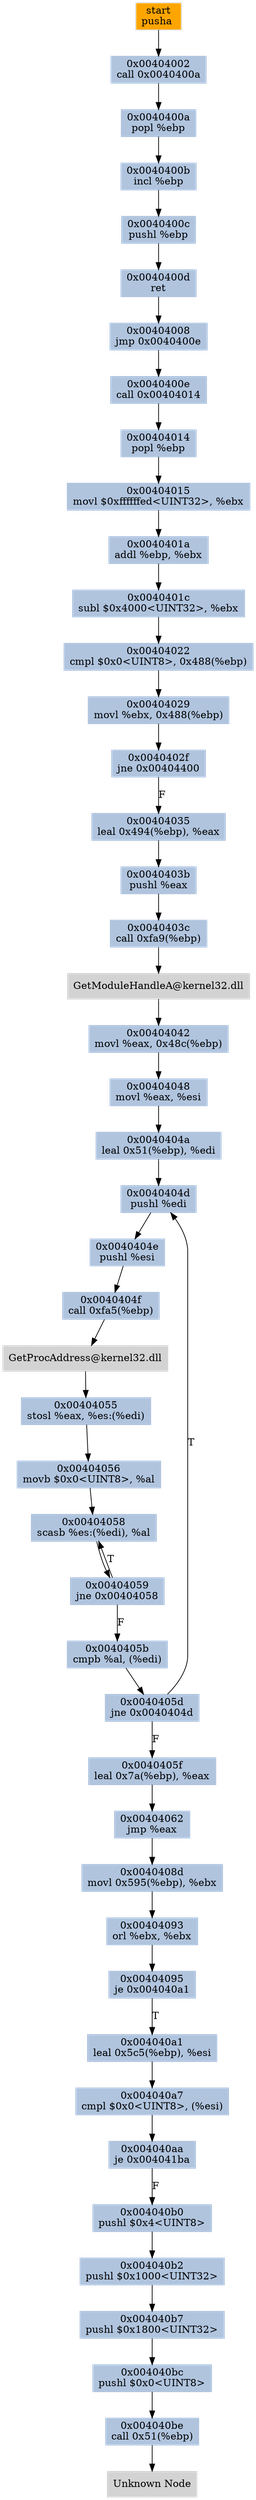 digraph G {
node[shape=rectangle,style=filled,fillcolor=lightsteelblue,color=lightsteelblue]
bgcolor="transparent"
a0x00404001pusha_[label="start\npusha ",color="lightgrey",fillcolor="orange"];
a0x00404002call_0x0040400a[label="0x00404002\ncall 0x0040400a"];
a0x0040400apopl_ebp[label="0x0040400a\npopl %ebp"];
a0x0040400bincl_ebp[label="0x0040400b\nincl %ebp"];
a0x0040400cpushl_ebp[label="0x0040400c\npushl %ebp"];
a0x0040400dret[label="0x0040400d\nret"];
a0x00404008jmp_0x0040400e[label="0x00404008\njmp 0x0040400e"];
a0x0040400ecall_0x00404014[label="0x0040400e\ncall 0x00404014"];
a0x00404014popl_ebp[label="0x00404014\npopl %ebp"];
a0x00404015movl_0xffffffedUINT32_ebx[label="0x00404015\nmovl $0xffffffed<UINT32>, %ebx"];
a0x0040401aaddl_ebp_ebx[label="0x0040401a\naddl %ebp, %ebx"];
a0x0040401csubl_0x4000UINT32_ebx[label="0x0040401c\nsubl $0x4000<UINT32>, %ebx"];
a0x00404022cmpl_0x0UINT8_0x488ebp_[label="0x00404022\ncmpl $0x0<UINT8>, 0x488(%ebp)"];
a0x00404029movl_ebx_0x488ebp_[label="0x00404029\nmovl %ebx, 0x488(%ebp)"];
a0x0040402fjne_0x00404400[label="0x0040402f\njne 0x00404400"];
a0x00404035leal_0x494ebp__eax[label="0x00404035\nleal 0x494(%ebp), %eax"];
a0x0040403bpushl_eax[label="0x0040403b\npushl %eax"];
a0x0040403ccall_0xfa9ebp_[label="0x0040403c\ncall 0xfa9(%ebp)"];
GetModuleHandleA_kernel32_dll[label="GetModuleHandleA@kernel32.dll",color="lightgrey",fillcolor="lightgrey"];
a0x00404042movl_eax_0x48cebp_[label="0x00404042\nmovl %eax, 0x48c(%ebp)"];
a0x00404048movl_eax_esi[label="0x00404048\nmovl %eax, %esi"];
a0x0040404aleal_0x51ebp__edi[label="0x0040404a\nleal 0x51(%ebp), %edi"];
a0x0040404dpushl_edi[label="0x0040404d\npushl %edi"];
a0x0040404epushl_esi[label="0x0040404e\npushl %esi"];
a0x0040404fcall_0xfa5ebp_[label="0x0040404f\ncall 0xfa5(%ebp)"];
GetProcAddress_kernel32_dll[label="GetProcAddress@kernel32.dll",color="lightgrey",fillcolor="lightgrey"];
a0x00404055stosl_eax_es_edi_[label="0x00404055\nstosl %eax, %es:(%edi)"];
a0x00404056movb_0x0UINT8_al[label="0x00404056\nmovb $0x0<UINT8>, %al"];
a0x00404058scasb_es_edi__al[label="0x00404058\nscasb %es:(%edi), %al"];
a0x00404059jne_0x00404058[label="0x00404059\njne 0x00404058"];
a0x0040405bcmpb_al_edi_[label="0x0040405b\ncmpb %al, (%edi)"];
a0x0040405djne_0x0040404d[label="0x0040405d\njne 0x0040404d"];
a0x0040405fleal_0x7aebp__eax[label="0x0040405f\nleal 0x7a(%ebp), %eax"];
a0x00404062jmp_eax[label="0x00404062\njmp %eax"];
a0x0040408dmovl_0x595ebp__ebx[label="0x0040408d\nmovl 0x595(%ebp), %ebx"];
a0x00404093orl_ebx_ebx[label="0x00404093\norl %ebx, %ebx"];
a0x00404095je_0x004040a1[label="0x00404095\nje 0x004040a1"];
a0x004040a1leal_0x5c5ebp__esi[label="0x004040a1\nleal 0x5c5(%ebp), %esi"];
a0x004040a7cmpl_0x0UINT8_esi_[label="0x004040a7\ncmpl $0x0<UINT8>, (%esi)"];
a0x004040aaje_0x004041ba[label="0x004040aa\nje 0x004041ba"];
a0x004040b0pushl_0x4UINT8[label="0x004040b0\npushl $0x4<UINT8>"];
a0x004040b2pushl_0x1000UINT32[label="0x004040b2\npushl $0x1000<UINT32>"];
a0x004040b7pushl_0x1800UINT32[label="0x004040b7\npushl $0x1800<UINT32>"];
a0x004040bcpushl_0x0UINT8[label="0x004040bc\npushl $0x0<UINT8>"];
a0x004040becall_0x51ebp_[label="0x004040be\ncall 0x51(%ebp)"];
Unknown_Node[label="Unknown Node",color="lightgrey",fillcolor="lightgrey"];
a0x00404001pusha_ -> a0x00404002call_0x0040400a [color="#000000"];
a0x00404002call_0x0040400a -> a0x0040400apopl_ebp [color="#000000"];
a0x0040400apopl_ebp -> a0x0040400bincl_ebp [color="#000000"];
a0x0040400bincl_ebp -> a0x0040400cpushl_ebp [color="#000000"];
a0x0040400cpushl_ebp -> a0x0040400dret [color="#000000"];
a0x0040400dret -> a0x00404008jmp_0x0040400e [color="#000000"];
a0x00404008jmp_0x0040400e -> a0x0040400ecall_0x00404014 [color="#000000"];
a0x0040400ecall_0x00404014 -> a0x00404014popl_ebp [color="#000000"];
a0x00404014popl_ebp -> a0x00404015movl_0xffffffedUINT32_ebx [color="#000000"];
a0x00404015movl_0xffffffedUINT32_ebx -> a0x0040401aaddl_ebp_ebx [color="#000000"];
a0x0040401aaddl_ebp_ebx -> a0x0040401csubl_0x4000UINT32_ebx [color="#000000"];
a0x0040401csubl_0x4000UINT32_ebx -> a0x00404022cmpl_0x0UINT8_0x488ebp_ [color="#000000"];
a0x00404022cmpl_0x0UINT8_0x488ebp_ -> a0x00404029movl_ebx_0x488ebp_ [color="#000000"];
a0x00404029movl_ebx_0x488ebp_ -> a0x0040402fjne_0x00404400 [color="#000000"];
a0x0040402fjne_0x00404400 -> a0x00404035leal_0x494ebp__eax [color="#000000",label="F"];
a0x00404035leal_0x494ebp__eax -> a0x0040403bpushl_eax [color="#000000"];
a0x0040403bpushl_eax -> a0x0040403ccall_0xfa9ebp_ [color="#000000"];
a0x0040403ccall_0xfa9ebp_ -> GetModuleHandleA_kernel32_dll [color="#000000"];
GetModuleHandleA_kernel32_dll -> a0x00404042movl_eax_0x48cebp_ [color="#000000"];
a0x00404042movl_eax_0x48cebp_ -> a0x00404048movl_eax_esi [color="#000000"];
a0x00404048movl_eax_esi -> a0x0040404aleal_0x51ebp__edi [color="#000000"];
a0x0040404aleal_0x51ebp__edi -> a0x0040404dpushl_edi [color="#000000"];
a0x0040404dpushl_edi -> a0x0040404epushl_esi [color="#000000"];
a0x0040404epushl_esi -> a0x0040404fcall_0xfa5ebp_ [color="#000000"];
a0x0040404fcall_0xfa5ebp_ -> GetProcAddress_kernel32_dll [color="#000000"];
GetProcAddress_kernel32_dll -> a0x00404055stosl_eax_es_edi_ [color="#000000"];
a0x00404055stosl_eax_es_edi_ -> a0x00404056movb_0x0UINT8_al [color="#000000"];
a0x00404056movb_0x0UINT8_al -> a0x00404058scasb_es_edi__al [color="#000000"];
a0x00404058scasb_es_edi__al -> a0x00404059jne_0x00404058 [color="#000000"];
a0x00404059jne_0x00404058 -> a0x00404058scasb_es_edi__al [color="#000000",label="T"];
a0x00404059jne_0x00404058 -> a0x0040405bcmpb_al_edi_ [color="#000000",label="F"];
a0x0040405bcmpb_al_edi_ -> a0x0040405djne_0x0040404d [color="#000000"];
a0x0040405djne_0x0040404d -> a0x0040404dpushl_edi [color="#000000",label="T"];
a0x0040405djne_0x0040404d -> a0x0040405fleal_0x7aebp__eax [color="#000000",label="F"];
a0x0040405fleal_0x7aebp__eax -> a0x00404062jmp_eax [color="#000000"];
a0x00404062jmp_eax -> a0x0040408dmovl_0x595ebp__ebx [color="#000000"];
a0x0040408dmovl_0x595ebp__ebx -> a0x00404093orl_ebx_ebx [color="#000000"];
a0x00404093orl_ebx_ebx -> a0x00404095je_0x004040a1 [color="#000000"];
a0x00404095je_0x004040a1 -> a0x004040a1leal_0x5c5ebp__esi [color="#000000",label="T"];
a0x004040a1leal_0x5c5ebp__esi -> a0x004040a7cmpl_0x0UINT8_esi_ [color="#000000"];
a0x004040a7cmpl_0x0UINT8_esi_ -> a0x004040aaje_0x004041ba [color="#000000"];
a0x004040aaje_0x004041ba -> a0x004040b0pushl_0x4UINT8 [color="#000000",label="F"];
a0x004040b0pushl_0x4UINT8 -> a0x004040b2pushl_0x1000UINT32 [color="#000000"];
a0x004040b2pushl_0x1000UINT32 -> a0x004040b7pushl_0x1800UINT32 [color="#000000"];
a0x004040b7pushl_0x1800UINT32 -> a0x004040bcpushl_0x0UINT8 [color="#000000"];
a0x004040bcpushl_0x0UINT8 -> a0x004040becall_0x51ebp_ [color="#000000"];
a0x004040becall_0x51ebp_ -> Unknown_Node [color="#000000"];
}
